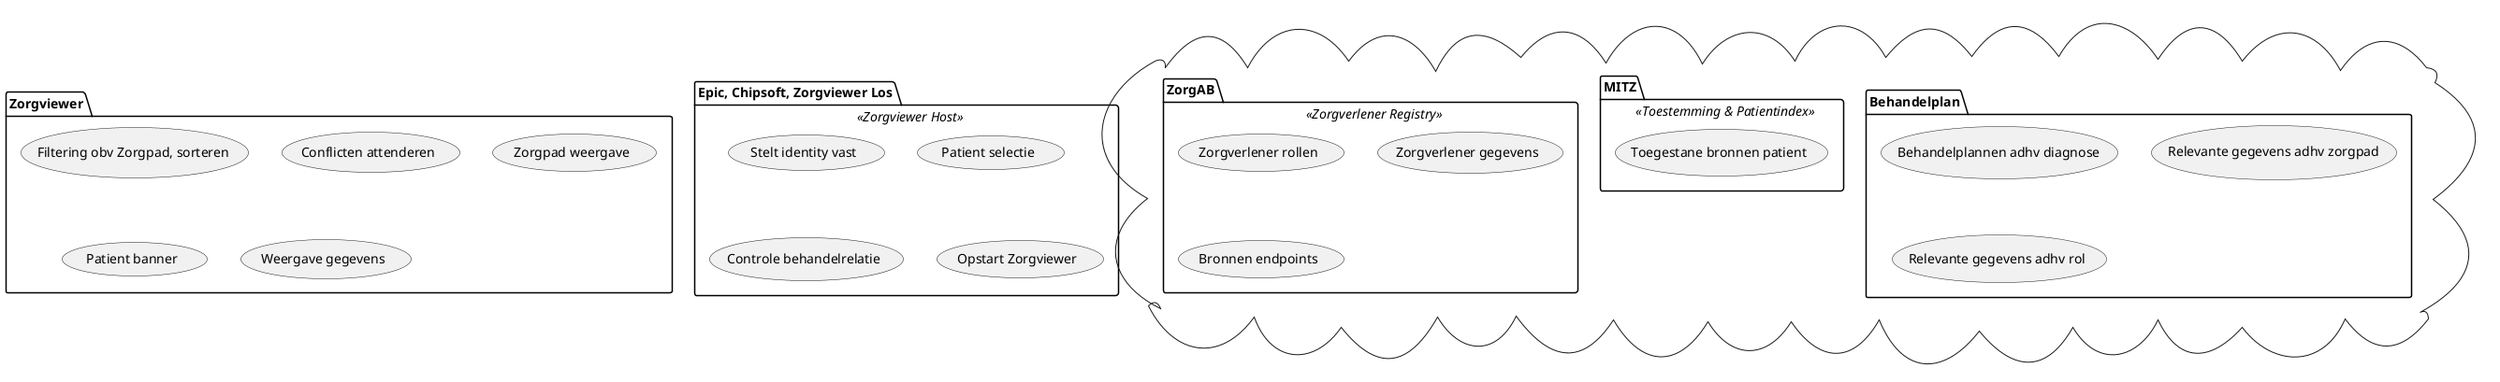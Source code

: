 @startuml

'left to right direction

package "Zorgviewer" {
 (Filtering obv Zorgpad, sorteren)
 (Conflicten attenderen)
 (Zorgpad weergave)
 (Patient banner)
 (Weergave gegevens)
}

package "Epic, Chipsoft, Zorgviewer Los" <<Zorgviewer Host>> {
 (Stelt identity vast)
 (Patient selectie)
 (Controle behandelrelatie)
 (Opstart Zorgviewer)
}

cloud {
 package [Behandelplan] {
  (Behandelplannen adhv diagnose)
  (Relevante gegevens adhv zorgpad)
  (Relevante gegevens adhv rol)
 }
 package [MITZ] <<Toestemming & Patientindex>> {
  (Toegestane bronnen patient)
 }
 package [ZorgAB] <<Zorgverlener Registry>> {
  (Zorgverlener rollen)
  (Zorgverlener gegevens)
  (Bronnen endpoints)
 }
}

@enduml
